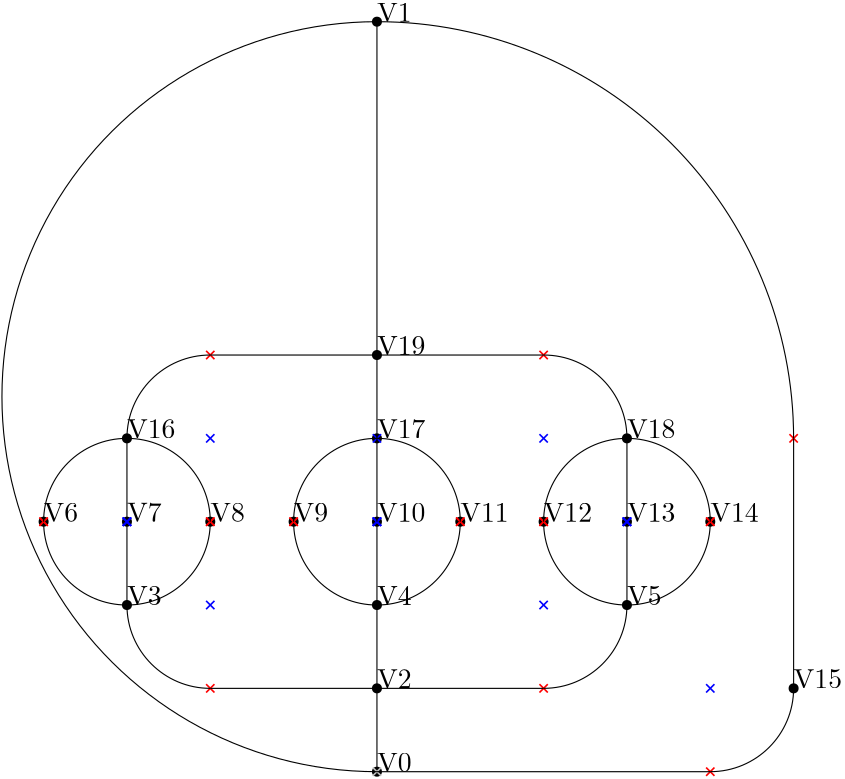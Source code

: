<?xml version="1.0"?>
    <!DOCTYPE ipe SYSTEM "ipe.dtd">
    <ipe version="70005" creator="Ipe 7.1.4">
    <info created="D:20131106154934" modified="D:20131106160041"/>
    <preamble>\usepackage[english]{babel}</preamble>
    <ipestyle name="basic">
    <symbol name="arrow/arc(spx)">
    <path stroke="sym-stroke" fill="sym-stroke" pen="sym-pen">
    0 0 m
    -1 0.333 l
    -1 -0.333 l
    h
    </path>
    </symbol>
    <symbol name="arrow/farc(spx)">
    <path stroke="sym-stroke" fill="white" pen="sym-pen">
    0 0 m
    -1 0.333 l
    -1 -0.333 l
    h
    </path>
    </symbol>
    <symbol name="mark/circle(sx)" transformations="translations">
    <path fill="sym-stroke">
    0.6 0 0 0.6 0 0 e
    0.4 0 0 0.4 0 0 e
    </path>
    </symbol>
    <symbol name="mark/disk(sx)" transformations="translations">
    <path fill="sym-stroke">
    0.6 0 0 0.6 0 0 e
    </path>
    </symbol>
    <symbol name="mark/fdisk(sfx)" transformations="translations">
    <group>
    <path fill="sym-fill">
    0.5 0 0 0.5 0 0 e
    </path>
    <path fill="sym-stroke" fillrule="eofill">
    0.6 0 0 0.6 0 0 e
    0.4 0 0 0.4 0 0 e
    </path>
    </group>
    </symbol>
    <symbol name="mark/box(sx)" transformations="translations">
    <path fill="sym-stroke" fillrule="eofill">
    -0.6 -0.6 m
    0.6 -0.6 l
    0.6 0.6 l
    -0.6 0.6 l
    h
    -0.4 -0.4 m
    0.4 -0.4 l
    0.4 0.4 l
    -0.4 0.4 l
    h
    </path>
    </symbol>
    <symbol name="mark/square(sx)" transformations="translations">
    <path fill="sym-stroke">
    -0.6 -0.6 m
    0.6 -0.6 l
    0.6 0.6 l
    -0.6 0.6 l
    h
    </path>
    </symbol>
    <symbol name="mark/fsquare(sfx)" transformations="translations">
    <group>
    <path fill="sym-fill">
    -0.5 -0.5 m
    0.5 -0.5 l
    0.5 0.5 l
    -0.5 0.5 l
    h
    </path>
    <path fill="sym-stroke" fillrule="eofill">
    -0.6 -0.6 m
    0.6 -0.6 l
    0.6 0.6 l
    -0.6 0.6 l
    h
    -0.4 -0.4 m
    0.4 -0.4 l
    0.4 0.4 l
    -0.4 0.4 l
    h
    </path>
    </group>
    </symbol>
    <symbol name="mark/cross(sx)" transformations="translations">
    <group>
    <path fill="sym-stroke">
    -0.43 -0.57 m
    0.57 0.43 l
    0.43 0.57 l
    -0.57 -0.43 l
    h
    </path>
    <path fill="sym-stroke">
    -0.43 0.57 m
    0.57 -0.43 l
    0.43 -0.57 l
    -0.57 0.43 l
    h
    </path>
    </group>
    </symbol>
    <symbol name="arrow/fnormal(spx)">
    <path stroke="sym-stroke" fill="white" pen="sym-pen">
    0 0 m
    -1 0.333 l
    -1 -0.333 l
    h
    </path>
    </symbol>
    <symbol name="arrow/pointed(spx)">
    <path stroke="sym-stroke" fill="sym-stroke" pen="sym-pen">
    0 0 m
    -1 0.333 l
    -0.8 0 l
    -1 -0.333 l
    h
    </path>
    </symbol>
    <symbol name="arrow/fpointed(spx)">
    <path stroke="sym-stroke" fill="white" pen="sym-pen">
    0 0 m
    -1 0.333 l
    -0.8 0 l
    -1 -0.333 l
    h
    </path>
    </symbol>
    <symbol name="arrow/linear(spx)">
    <path stroke="sym-stroke" pen="sym-pen">
    -1 0.333 m
    0 0 l
    -1 -0.333 l
    </path>
    </symbol>
    <symbol name="arrow/fdouble(spx)">
    <path stroke="sym-stroke" fill="white" pen="sym-pen">
    0 0 m
    -1 0.333 l
    -1 -0.333 l
    h
    -1 0 m
    -2 0.333 l
    -2 -0.333 l
    h
    </path>
    </symbol>
    <symbol name="arrow/double(spx)">
    <path stroke="sym-stroke" fill="sym-stroke" pen="sym-pen">
    0 0 m
    -1 0.333 l
    -1 -0.333 l
    h
    -1 0 m
    -2 0.333 l
    -2 -0.333 l
    h
    </path>
    </symbol>
    <pen name="heavier" value="0.8"/>
    <pen name="fat" value="1.2"/>
    <pen name="ultrafat" value="2"/>
    <symbolsize name="large" value="5"/>
    <symbolsize name="small" value="2"/>
    <symbolsize name="tiny" value="1.1"/>
    <arrowsize name="large" value="10"/>
    <arrowsize name="small" value="5"/>
    <arrowsize name="tiny" value="3"/>
    <color name="red" value="1 0 0"/>
    <color name="green" value="0 1 0"/>
    <color name="blue" value="0 0 1"/>
    <color name="yellow" value="1 1 0"/>
    <color name="orange" value="1 0.647 0"/>
    <color name="gold" value="1 0.843 0"/>
    <color name="purple" value="0.627 0.125 0.941"/>
    <color name="gray" value="0.745"/>
    <color name="brown" value="0.647 0.165 0.165"/>
    <color name="navy" value="0 0 0.502"/>
    <color name="pink" value="1 0.753 0.796"/>
    <color name="seagreen" value="0.18 0.545 0.341"/>
    <color name="turquoise" value="0.251 0.878 0.816"/>
    <color name="violet" value="0.933 0.51 0.933"/>
    <color name="darkblue" value="0 0 0.545"/>
    <color name="darkcyan" value="0 0.545 0.545"/>
    <color name="darkgray" value="0.663"/>
    <color name="darkgreen" value="0 0.392 0"/>
    <color name="darkmagenta" value="0.545 0 0.545"/>
    <color name="darkorange" value="1 0.549 0"/>
    <color name="darkred" value="0.545 0 0"/>
    <color name="lightblue" value="0.678 0.847 0.902"/>
    <color name="lightcyan" value="0.878 1 1"/>
    <color name="lightgray" value="0.827"/>
    <color name="lightgreen" value="0.565 0.933 0.565"/>
    <color name="lightyellow" value="1 1 0.878"/>
    <dashstyle name="dashed" value="[4] 0"/>
    <dashstyle name="dotted" value="[1 3] 0"/>
    <dashstyle name="dash dotted" value="[4 2 1 2] 0"/>
    <dashstyle name="dash dot dotted" value="[4 2 1 2 1 2] 0"/>
    <textsize name="large" value="\large"/>
    <textsize name="Large" value="\Large"/>
    <textsize name="LARGE" value="\LARGE"/>
    <textsize name="huge" value="\huge"/>
    <textsize name="Huge" value="\Huge"/>
    <textsize name="small" value="\small"/>
    <textsize name="footnote" value="\footnotesize"/>
    <textsize name="tiny" value="\tiny"/>
    <textstyle name="center" begin="\begin{center}" end="\end{center}"/>
    <textstyle name="itemize" begin="\begin{itemize}" end="\end{itemize}"/>
    <textstyle name="item" begin="\begin{itemize}\item{}" end="\end{itemize}"/>
    <gridsize name="4 pts" value="4"/>
    <gridsize name="8 pts (~3 mm)" value="8"/>
    <gridsize name="16 pts (~6 mm)" value="16"/>
    <gridsize name="32 pts (~12 mm)" value="32"/>
    <gridsize name="10 pts (~3.5 mm)" value="10"/>
    <gridsize name="20 pts (~7 mm)" value="20"/>
    <gridsize name="14 pts (~5 mm)" value="14"/>
    <gridsize name="28 pts (~10 mm)" value="28"/>
    <gridsize name="56 pts (~20 mm)" value="56"/>
    <anglesize name="90 deg" value="90"/>
    <anglesize name="60 deg" value="60"/>
    <anglesize name="45 deg" value="45"/>
    <anglesize name="30 deg" value="30"/>
    <anglesize name="22.5 deg" value="22.5"/>
    <tiling name="falling" angle="-60" step="4" width="1"/>
    <tiling name="rising" angle="30" step="4" width="1"/>
    <layout paper="1000 1000" origin="0 0" frame="1000 1000" skip="32" crop="yes"/>
    </ipestyle>
    <page>
    <layer name="alpha"/>
    <view layers="alpha" active="alpha"/>
<use name="mark/disk(sx)" pos="700 400" size="normal" stroke="black"/>
<text transformations="translations" pos="700 400" stroke="black" type="label" width="190" height="10" depth="0" valign="baseline" size="normal">V0</text><use name="mark/disk(sx)" pos="700 670" size="normal" stroke="black"/>
<text transformations="translations" pos="700 670" stroke="black" type="label" width="190" height="10" depth="0" valign="baseline" size="normal">V1</text><use name="mark/disk(sx)" pos="700 430" size="normal" stroke="black"/>
<text transformations="translations" pos="700 430" stroke="black" type="label" width="190" height="10" depth="0" valign="baseline" size="normal">V2</text><use name="mark/disk(sx)" pos="610 460" size="normal" stroke="black"/>
<text transformations="translations" pos="610 460" stroke="black" type="label" width="190" height="10" depth="0" valign="baseline" size="normal">V3</text><use name="mark/disk(sx)" pos="700 460" size="normal" stroke="black"/>
<text transformations="translations" pos="700 460" stroke="black" type="label" width="190" height="10" depth="0" valign="baseline" size="normal">V4</text><use name="mark/disk(sx)" pos="790 460" size="normal" stroke="black"/>
<text transformations="translations" pos="790 460" stroke="black" type="label" width="190" height="10" depth="0" valign="baseline" size="normal">V5</text><use name="mark/disk(sx)" pos="580 490" size="normal" stroke="black"/>
<text transformations="translations" pos="580 490" stroke="black" type="label" width="190" height="10" depth="0" valign="baseline" size="normal">V6</text><use name="mark/disk(sx)" pos="610 490" size="normal" stroke="black"/>
<text transformations="translations" pos="610 490" stroke="black" type="label" width="190" height="10" depth="0" valign="baseline" size="normal">V7</text><use name="mark/disk(sx)" pos="640 490" size="normal" stroke="black"/>
<text transformations="translations" pos="640 490" stroke="black" type="label" width="190" height="10" depth="0" valign="baseline" size="normal">V8</text><use name="mark/disk(sx)" pos="670 490" size="normal" stroke="black"/>
<text transformations="translations" pos="670 490" stroke="black" type="label" width="190" height="10" depth="0" valign="baseline" size="normal">V9</text><use name="mark/disk(sx)" pos="700 490" size="normal" stroke="black"/>
<text transformations="translations" pos="700 490" stroke="black" type="label" width="190" height="10" depth="0" valign="baseline" size="normal">V10</text><use name="mark/disk(sx)" pos="730 490" size="normal" stroke="black"/>
<text transformations="translations" pos="730 490" stroke="black" type="label" width="190" height="10" depth="0" valign="baseline" size="normal">V11</text><use name="mark/disk(sx)" pos="760 490" size="normal" stroke="black"/>
<text transformations="translations" pos="760 490" stroke="black" type="label" width="190" height="10" depth="0" valign="baseline" size="normal">V12</text><use name="mark/disk(sx)" pos="790 490" size="normal" stroke="black"/>
<text transformations="translations" pos="790 490" stroke="black" type="label" width="190" height="10" depth="0" valign="baseline" size="normal">V13</text><use name="mark/disk(sx)" pos="820 490" size="normal" stroke="black"/>
<text transformations="translations" pos="820 490" stroke="black" type="label" width="190" height="10" depth="0" valign="baseline" size="normal">V14</text><use name="mark/disk(sx)" pos="850 430" size="normal" stroke="black"/>
<text transformations="translations" pos="850 430" stroke="black" type="label" width="190" height="10" depth="0" valign="baseline" size="normal">V15</text><use name="mark/disk(sx)" pos="700 520" size="normal" stroke="black"/>
<text transformations="translations" pos="700 520" stroke="black" type="label" width="190" height="10" depth="0" valign="baseline" size="normal">V17</text><use name="mark/disk(sx)" pos="610 520" size="normal" stroke="black"/>
<text transformations="translations" pos="610 520" stroke="black" type="label" width="190" height="10" depth="0" valign="baseline" size="normal">V16</text><use name="mark/disk(sx)" pos="700 550" size="normal" stroke="black"/>
<text transformations="translations" pos="700 550" stroke="black" type="label" width="190" height="10" depth="0" valign="baseline" size="normal">V19</text><use name="mark/disk(sx)" pos="790 520" size="normal" stroke="black"/>
<text transformations="translations" pos="790 520" stroke="black" type="label" width="190" height="10" depth="0" valign="baseline" size="normal">V18</text><path stroke="black" pen="normal" dash="normal">
 700 430 m
 700 400 l
 </path>
<use name="mark/cross(sx)" pos="700 400" size="normal" stroke="gray"/>
<path stroke="black" pen="normal" dash="normal">
 700 400 m
 700 400 l
 </path>
<path stroke="black" pen="normal" dash="normal">
 700 670 m
 135,000 0 0 135,000 700 535 700 400 a
</path>
<use name="mark/cross(sx)" pos="640 460" size="normal" stroke="blue"/>
<use name="mark/cross(sx)" pos="640 430" size="normal" stroke="red"/>
<path stroke="black" pen="normal" dash="normal">
 700 430 m
 640 430 l
 </path>
<path stroke="black" pen="normal" dash="normal">
 610 460 m
 30,000 0 0 30,000 640 460 640 430 a
</path>
<path stroke="black" pen="normal" dash="normal">
 700 460 m
 700 430 l
 </path>
<use name="mark/cross(sx)" pos="760 460" size="normal" stroke="blue"/>
<use name="mark/cross(sx)" pos="760 430" size="normal" stroke="red"/>
<path stroke="black" pen="normal" dash="normal">
 700 430 m
 760 430 l
 </path>
<path stroke="black" pen="normal" dash="normal">
 760 430 m
 30,000 0 0 30,000 760 460 790 460 a
</path>
<use name="mark/cross(sx)" pos="610 490" size="normal" stroke="blue"/>
<use name="mark/cross(sx)" pos="580 490" size="normal" stroke="red"/>
<path stroke="black" pen="normal" dash="normal">
 580 490 m
 580 490 l
 </path>
<path stroke="black" pen="normal" dash="normal">
 580 490 m
 30,000 0 0 30,000 610 490 610 460 a
</path>
<path stroke="black" pen="normal" dash="normal">
 610 490 m
 610 460 l
 </path>
<use name="mark/cross(sx)" pos="610 490" size="normal" stroke="blue"/>
<use name="mark/cross(sx)" pos="640 490" size="normal" stroke="red"/>
<path stroke="black" pen="normal" dash="normal">
 640 490 m
 640 490 l
 </path>
<path stroke="black" pen="normal" dash="normal">
 610 460 m
 30,000 0 0 30,000 610 490 640 490 a
</path>
<use name="mark/cross(sx)" pos="700 490" size="normal" stroke="blue"/>
<use name="mark/cross(sx)" pos="670 490" size="normal" stroke="red"/>
<path stroke="black" pen="normal" dash="normal">
 670 490 m
 670 490 l
 </path>
<path stroke="black" pen="normal" dash="normal">
 670 490 m
 30,000 0 0 30,000 700 490 700 460 a
</path>
<path stroke="black" pen="normal" dash="normal">
 700 490 m
 700 460 l
 </path>
<use name="mark/cross(sx)" pos="700 490" size="normal" stroke="blue"/>
<use name="mark/cross(sx)" pos="730 490" size="normal" stroke="red"/>
<path stroke="black" pen="normal" dash="normal">
 730 490 m
 730 490 l
 </path>
<path stroke="black" pen="normal" dash="normal">
 700 460 m
 30,000 0 0 30,000 700 490 730 490 a
</path>
<use name="mark/cross(sx)" pos="790 490" size="normal" stroke="blue"/>
<use name="mark/cross(sx)" pos="760 490" size="normal" stroke="red"/>
<path stroke="black" pen="normal" dash="normal">
 760 490 m
 760 490 l
 </path>
<path stroke="black" pen="normal" dash="normal">
 760 490 m
 30,000 0 0 30,000 790 490 790 460 a
</path>
<path stroke="black" pen="normal" dash="normal">
 790 490 m
 790 460 l
 </path>
<use name="mark/cross(sx)" pos="790 490" size="normal" stroke="blue"/>
<use name="mark/cross(sx)" pos="820 490" size="normal" stroke="red"/>
<path stroke="black" pen="normal" dash="normal">
 820 490 m
 820 490 l
 </path>
<path stroke="black" pen="normal" dash="normal">
 790 460 m
 30,000 0 0 30,000 790 490 820 490 a
</path>
<use name="mark/cross(sx)" pos="820 430" size="normal" stroke="blue"/>
<use name="mark/cross(sx)" pos="820 400" size="normal" stroke="red"/>
<path stroke="black" pen="normal" dash="normal">
 700 400 m
 820 400 l
 </path>
<path stroke="black" pen="normal" dash="normal">
 820 400 m
 30,000 0 0 30,000 820 430 850 430 a
</path>
<use name="mark/cross(sx)" pos="700 520" size="normal" stroke="blue"/>
<use name="mark/cross(sx)" pos="850 520" size="normal" stroke="red"/>
<path stroke="black" pen="normal" dash="normal">
 850 430 m
 850 520 l
 </path>
<path stroke="black" pen="normal" dash="normal">
 850 520 m
 150,000 0 0 150,000 700 520 700 670 a
</path>
<path stroke="black" pen="normal" dash="normal">
 610 520 m
 610 490 l
 </path>
<use name="mark/cross(sx)" pos="610 490" size="normal" stroke="blue"/>
<use name="mark/cross(sx)" pos="580 490" size="normal" stroke="red"/>
<path stroke="black" pen="normal" dash="normal">
 580 490 m
 580 490 l
 </path>
<path stroke="black" pen="normal" dash="normal">
 610 520 m
 30,000 0 0 30,000 610 490 580 490 a
</path>
<use name="mark/cross(sx)" pos="700 490" size="normal" stroke="blue"/>
<use name="mark/cross(sx)" pos="670 490" size="normal" stroke="red"/>
<path stroke="black" pen="normal" dash="normal">
 670 490 m
 670 490 l
 </path>
<path stroke="black" pen="normal" dash="normal">
 700 520 m
 30,000 0 0 30,000 700 490 670 490 a
</path>
<use name="mark/cross(sx)" pos="610 490" size="normal" stroke="blue"/>
<use name="mark/cross(sx)" pos="640 490" size="normal" stroke="red"/>
<path stroke="black" pen="normal" dash="normal">
 640 490 m
 640 490 l
 </path>
<path stroke="black" pen="normal" dash="normal">
 640 490 m
 30,000 0 0 30,000 610 490 610 520 a
</path>
<use name="mark/cross(sx)" pos="700 490" size="normal" stroke="blue"/>
<use name="mark/cross(sx)" pos="730 490" size="normal" stroke="red"/>
<path stroke="black" pen="normal" dash="normal">
 730 490 m
 730 490 l
 </path>
<path stroke="black" pen="normal" dash="normal">
 730 490 m
 30,000 0 0 30,000 700 490 700 520 a
</path>
<path stroke="black" pen="normal" dash="normal">
 700 520 m
 700 490 l
 </path>
<path stroke="black" pen="normal" dash="normal">
 790 520 m
 790 490 l
 </path>
<use name="mark/cross(sx)" pos="790 490" size="normal" stroke="blue"/>
<use name="mark/cross(sx)" pos="760 490" size="normal" stroke="red"/>
<path stroke="black" pen="normal" dash="normal">
 760 490 m
 760 490 l
 </path>
<path stroke="black" pen="normal" dash="normal">
 790 520 m
 30,000 0 0 30,000 790 490 760 490 a
</path>
<use name="mark/cross(sx)" pos="640 520" size="normal" stroke="blue"/>
<use name="mark/cross(sx)" pos="640 550" size="normal" stroke="red"/>
<path stroke="black" pen="normal" dash="normal">
 700 550 m
 640 550 l
 </path>
<path stroke="black" pen="normal" dash="normal">
 640 550 m
 30,000 0 0 30,000 640 520 610 520 a
</path>
<use name="mark/cross(sx)" pos="790 490" size="normal" stroke="blue"/>
<use name="mark/cross(sx)" pos="820 490" size="normal" stroke="red"/>
<path stroke="black" pen="normal" dash="normal">
 820 490 m
 820 490 l
 </path>
<path stroke="black" pen="normal" dash="normal">
 820 490 m
 30,000 0 0 30,000 790 490 790 520 a
</path>
<use name="mark/cross(sx)" pos="760 520" size="normal" stroke="blue"/>
<use name="mark/cross(sx)" pos="760 550" size="normal" stroke="red"/>
<path stroke="black" pen="normal" dash="normal">
 700 550 m
 760 550 l
 </path>
<path stroke="black" pen="normal" dash="normal">
 790 520 m
 30,000 0 0 30,000 760 520 760 550 a
</path>
<path stroke="black" pen="normal" dash="normal">
 700 550 m
 700 520 l
 </path>
<path stroke="black" pen="normal" dash="normal">
 700 670 m
 700 550 l
 </path>
</page>
</ipe>
